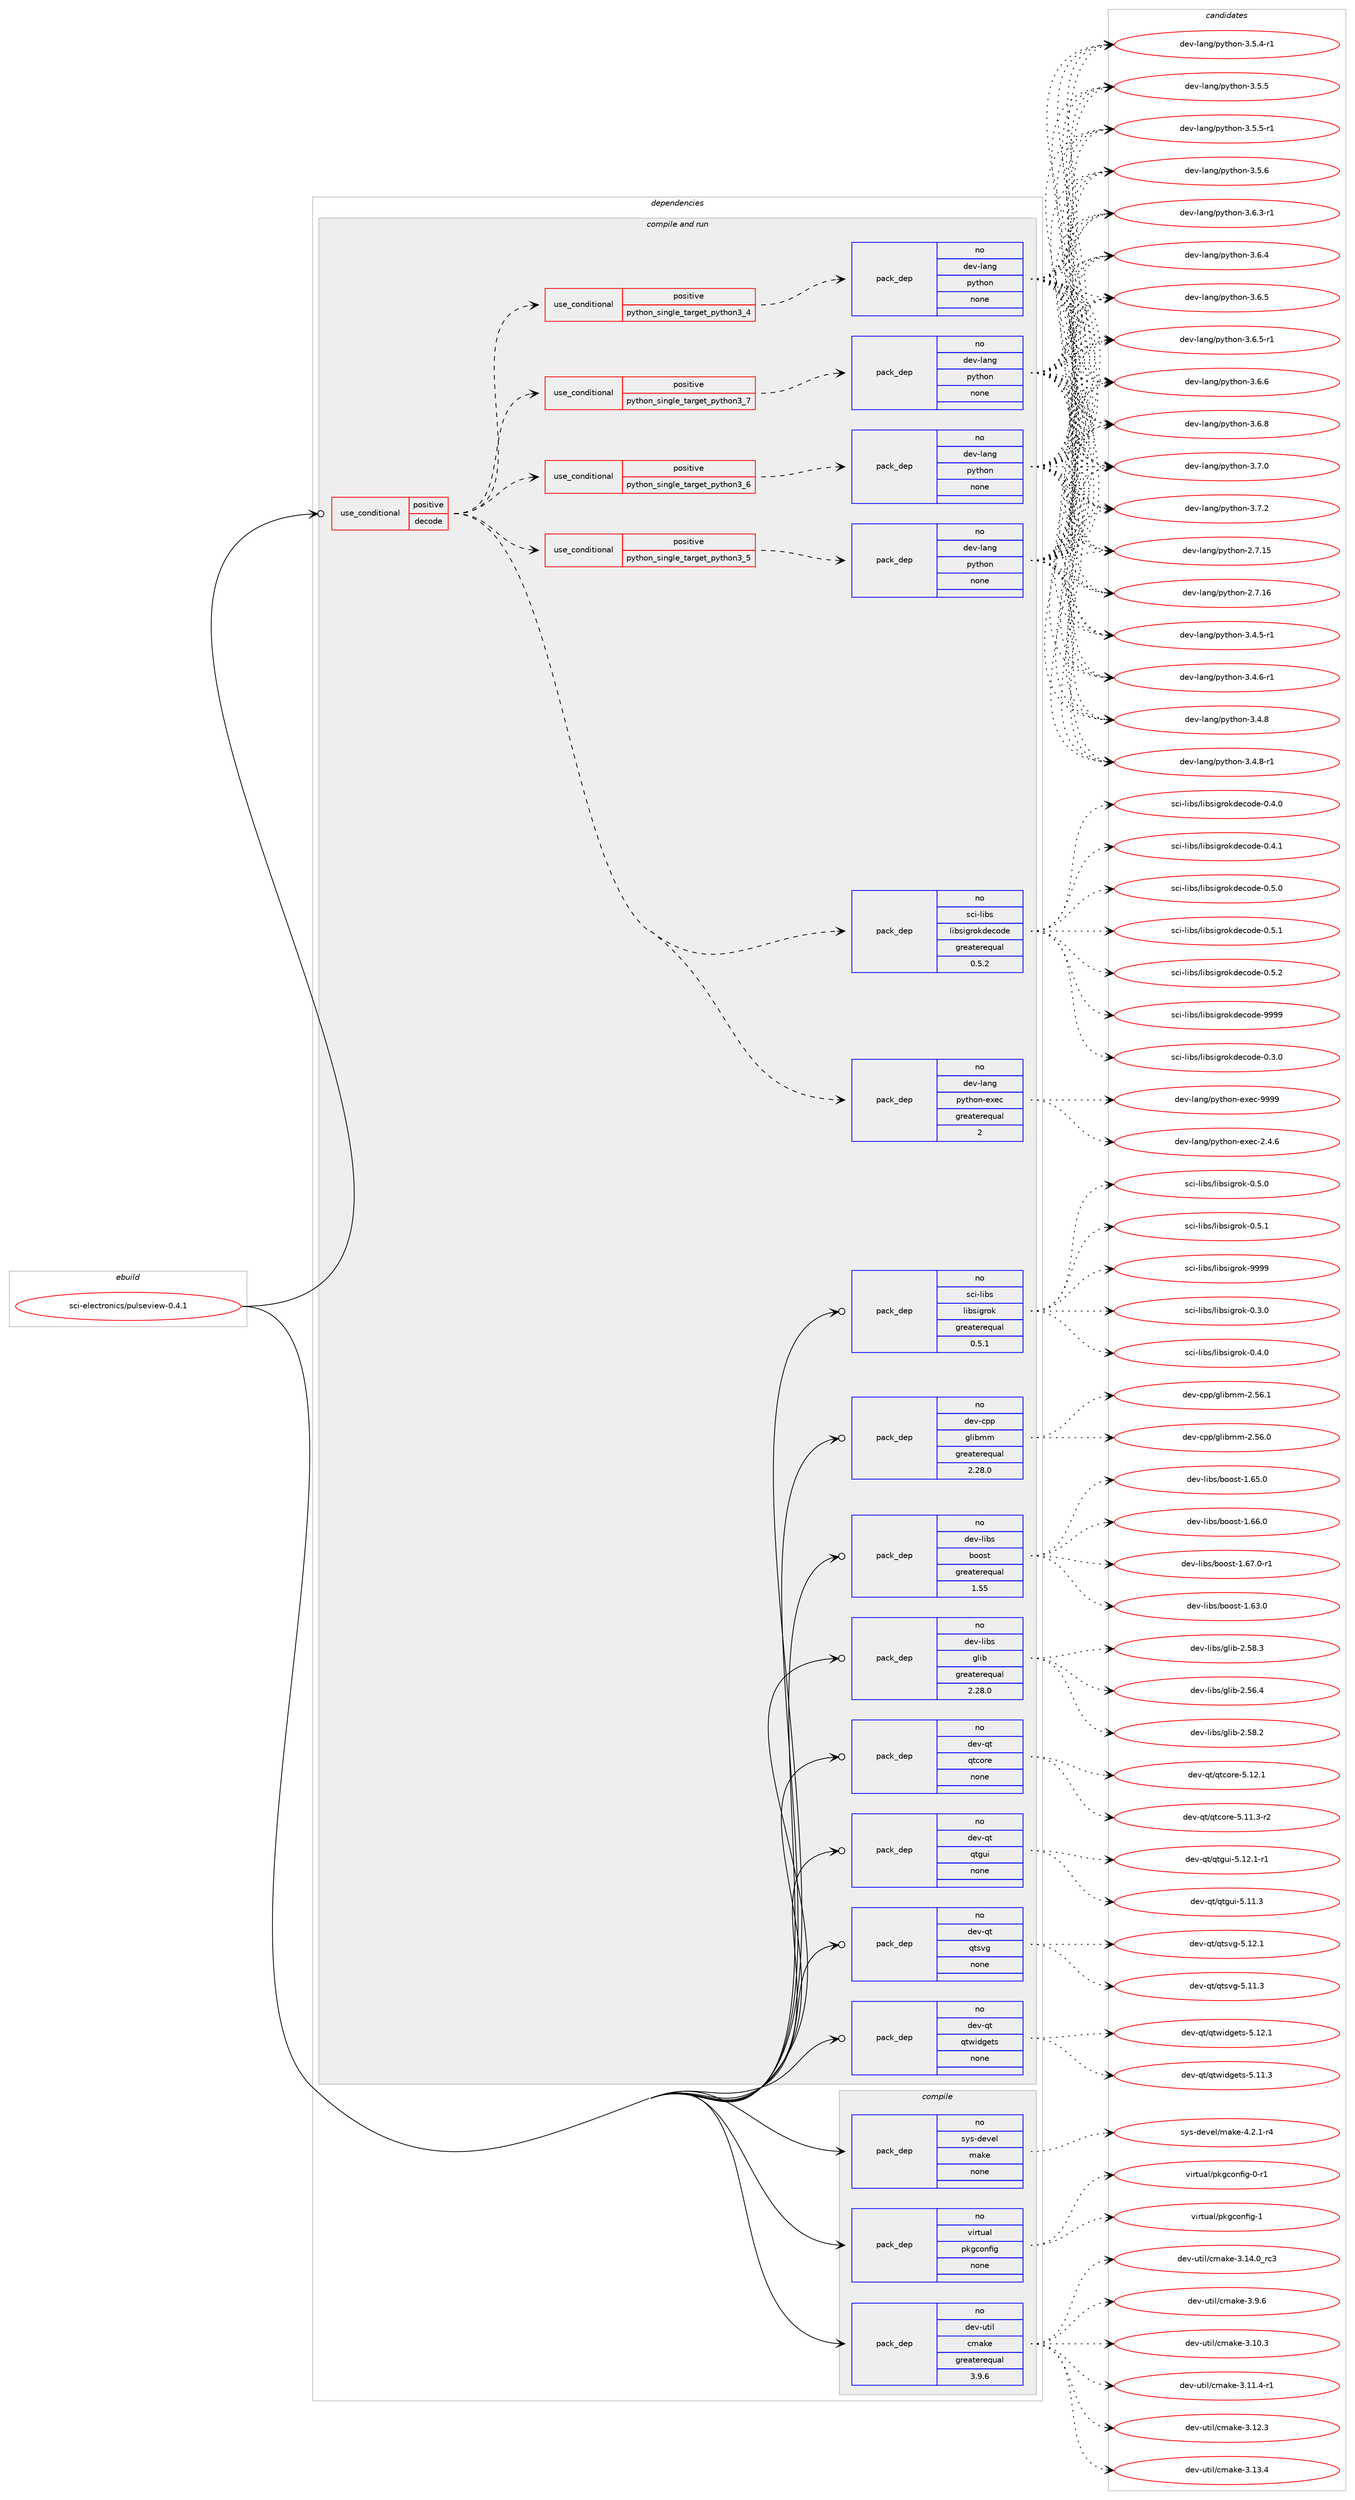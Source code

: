 digraph prolog {

# *************
# Graph options
# *************

newrank=true;
concentrate=true;
compound=true;
graph [rankdir=LR,fontname=Helvetica,fontsize=10,ranksep=1.5];#, ranksep=2.5, nodesep=0.2];
edge  [arrowhead=vee];
node  [fontname=Helvetica,fontsize=10];

# **********
# The ebuild
# **********

subgraph cluster_leftcol {
color=gray;
rank=same;
label=<<i>ebuild</i>>;
id [label="sci-electronics/pulseview-0.4.1", color=red, width=4, href="../sci-electronics/pulseview-0.4.1.svg"];
}

# ****************
# The dependencies
# ****************

subgraph cluster_midcol {
color=gray;
label=<<i>dependencies</i>>;
subgraph cluster_compile {
fillcolor="#eeeeee";
style=filled;
label=<<i>compile</i>>;
subgraph pack1209693 {
dependency1690053 [label=<<TABLE BORDER="0" CELLBORDER="1" CELLSPACING="0" CELLPADDING="4" WIDTH="220"><TR><TD ROWSPAN="6" CELLPADDING="30">pack_dep</TD></TR><TR><TD WIDTH="110">no</TD></TR><TR><TD>dev-util</TD></TR><TR><TD>cmake</TD></TR><TR><TD>greaterequal</TD></TR><TR><TD>3.9.6</TD></TR></TABLE>>, shape=none, color=blue];
}
id:e -> dependency1690053:w [weight=20,style="solid",arrowhead="vee"];
subgraph pack1209694 {
dependency1690054 [label=<<TABLE BORDER="0" CELLBORDER="1" CELLSPACING="0" CELLPADDING="4" WIDTH="220"><TR><TD ROWSPAN="6" CELLPADDING="30">pack_dep</TD></TR><TR><TD WIDTH="110">no</TD></TR><TR><TD>sys-devel</TD></TR><TR><TD>make</TD></TR><TR><TD>none</TD></TR><TR><TD></TD></TR></TABLE>>, shape=none, color=blue];
}
id:e -> dependency1690054:w [weight=20,style="solid",arrowhead="vee"];
subgraph pack1209695 {
dependency1690055 [label=<<TABLE BORDER="0" CELLBORDER="1" CELLSPACING="0" CELLPADDING="4" WIDTH="220"><TR><TD ROWSPAN="6" CELLPADDING="30">pack_dep</TD></TR><TR><TD WIDTH="110">no</TD></TR><TR><TD>virtual</TD></TR><TR><TD>pkgconfig</TD></TR><TR><TD>none</TD></TR><TR><TD></TD></TR></TABLE>>, shape=none, color=blue];
}
id:e -> dependency1690055:w [weight=20,style="solid",arrowhead="vee"];
}
subgraph cluster_compileandrun {
fillcolor="#eeeeee";
style=filled;
label=<<i>compile and run</i>>;
subgraph cond452677 {
dependency1690056 [label=<<TABLE BORDER="0" CELLBORDER="1" CELLSPACING="0" CELLPADDING="4"><TR><TD ROWSPAN="3" CELLPADDING="10">use_conditional</TD></TR><TR><TD>positive</TD></TR><TR><TD>decode</TD></TR></TABLE>>, shape=none, color=red];
subgraph pack1209696 {
dependency1690057 [label=<<TABLE BORDER="0" CELLBORDER="1" CELLSPACING="0" CELLPADDING="4" WIDTH="220"><TR><TD ROWSPAN="6" CELLPADDING="30">pack_dep</TD></TR><TR><TD WIDTH="110">no</TD></TR><TR><TD>sci-libs</TD></TR><TR><TD>libsigrokdecode</TD></TR><TR><TD>greaterequal</TD></TR><TR><TD>0.5.2</TD></TR></TABLE>>, shape=none, color=blue];
}
dependency1690056:e -> dependency1690057:w [weight=20,style="dashed",arrowhead="vee"];
subgraph cond452678 {
dependency1690058 [label=<<TABLE BORDER="0" CELLBORDER="1" CELLSPACING="0" CELLPADDING="4"><TR><TD ROWSPAN="3" CELLPADDING="10">use_conditional</TD></TR><TR><TD>positive</TD></TR><TR><TD>python_single_target_python3_4</TD></TR></TABLE>>, shape=none, color=red];
subgraph pack1209697 {
dependency1690059 [label=<<TABLE BORDER="0" CELLBORDER="1" CELLSPACING="0" CELLPADDING="4" WIDTH="220"><TR><TD ROWSPAN="6" CELLPADDING="30">pack_dep</TD></TR><TR><TD WIDTH="110">no</TD></TR><TR><TD>dev-lang</TD></TR><TR><TD>python</TD></TR><TR><TD>none</TD></TR><TR><TD></TD></TR></TABLE>>, shape=none, color=blue];
}
dependency1690058:e -> dependency1690059:w [weight=20,style="dashed",arrowhead="vee"];
}
dependency1690056:e -> dependency1690058:w [weight=20,style="dashed",arrowhead="vee"];
subgraph cond452679 {
dependency1690060 [label=<<TABLE BORDER="0" CELLBORDER="1" CELLSPACING="0" CELLPADDING="4"><TR><TD ROWSPAN="3" CELLPADDING="10">use_conditional</TD></TR><TR><TD>positive</TD></TR><TR><TD>python_single_target_python3_5</TD></TR></TABLE>>, shape=none, color=red];
subgraph pack1209698 {
dependency1690061 [label=<<TABLE BORDER="0" CELLBORDER="1" CELLSPACING="0" CELLPADDING="4" WIDTH="220"><TR><TD ROWSPAN="6" CELLPADDING="30">pack_dep</TD></TR><TR><TD WIDTH="110">no</TD></TR><TR><TD>dev-lang</TD></TR><TR><TD>python</TD></TR><TR><TD>none</TD></TR><TR><TD></TD></TR></TABLE>>, shape=none, color=blue];
}
dependency1690060:e -> dependency1690061:w [weight=20,style="dashed",arrowhead="vee"];
}
dependency1690056:e -> dependency1690060:w [weight=20,style="dashed",arrowhead="vee"];
subgraph cond452680 {
dependency1690062 [label=<<TABLE BORDER="0" CELLBORDER="1" CELLSPACING="0" CELLPADDING="4"><TR><TD ROWSPAN="3" CELLPADDING="10">use_conditional</TD></TR><TR><TD>positive</TD></TR><TR><TD>python_single_target_python3_6</TD></TR></TABLE>>, shape=none, color=red];
subgraph pack1209699 {
dependency1690063 [label=<<TABLE BORDER="0" CELLBORDER="1" CELLSPACING="0" CELLPADDING="4" WIDTH="220"><TR><TD ROWSPAN="6" CELLPADDING="30">pack_dep</TD></TR><TR><TD WIDTH="110">no</TD></TR><TR><TD>dev-lang</TD></TR><TR><TD>python</TD></TR><TR><TD>none</TD></TR><TR><TD></TD></TR></TABLE>>, shape=none, color=blue];
}
dependency1690062:e -> dependency1690063:w [weight=20,style="dashed",arrowhead="vee"];
}
dependency1690056:e -> dependency1690062:w [weight=20,style="dashed",arrowhead="vee"];
subgraph cond452681 {
dependency1690064 [label=<<TABLE BORDER="0" CELLBORDER="1" CELLSPACING="0" CELLPADDING="4"><TR><TD ROWSPAN="3" CELLPADDING="10">use_conditional</TD></TR><TR><TD>positive</TD></TR><TR><TD>python_single_target_python3_7</TD></TR></TABLE>>, shape=none, color=red];
subgraph pack1209700 {
dependency1690065 [label=<<TABLE BORDER="0" CELLBORDER="1" CELLSPACING="0" CELLPADDING="4" WIDTH="220"><TR><TD ROWSPAN="6" CELLPADDING="30">pack_dep</TD></TR><TR><TD WIDTH="110">no</TD></TR><TR><TD>dev-lang</TD></TR><TR><TD>python</TD></TR><TR><TD>none</TD></TR><TR><TD></TD></TR></TABLE>>, shape=none, color=blue];
}
dependency1690064:e -> dependency1690065:w [weight=20,style="dashed",arrowhead="vee"];
}
dependency1690056:e -> dependency1690064:w [weight=20,style="dashed",arrowhead="vee"];
subgraph pack1209701 {
dependency1690066 [label=<<TABLE BORDER="0" CELLBORDER="1" CELLSPACING="0" CELLPADDING="4" WIDTH="220"><TR><TD ROWSPAN="6" CELLPADDING="30">pack_dep</TD></TR><TR><TD WIDTH="110">no</TD></TR><TR><TD>dev-lang</TD></TR><TR><TD>python-exec</TD></TR><TR><TD>greaterequal</TD></TR><TR><TD>2</TD></TR></TABLE>>, shape=none, color=blue];
}
dependency1690056:e -> dependency1690066:w [weight=20,style="dashed",arrowhead="vee"];
}
id:e -> dependency1690056:w [weight=20,style="solid",arrowhead="odotvee"];
subgraph pack1209702 {
dependency1690067 [label=<<TABLE BORDER="0" CELLBORDER="1" CELLSPACING="0" CELLPADDING="4" WIDTH="220"><TR><TD ROWSPAN="6" CELLPADDING="30">pack_dep</TD></TR><TR><TD WIDTH="110">no</TD></TR><TR><TD>dev-cpp</TD></TR><TR><TD>glibmm</TD></TR><TR><TD>greaterequal</TD></TR><TR><TD>2.28.0</TD></TR></TABLE>>, shape=none, color=blue];
}
id:e -> dependency1690067:w [weight=20,style="solid",arrowhead="odotvee"];
subgraph pack1209703 {
dependency1690068 [label=<<TABLE BORDER="0" CELLBORDER="1" CELLSPACING="0" CELLPADDING="4" WIDTH="220"><TR><TD ROWSPAN="6" CELLPADDING="30">pack_dep</TD></TR><TR><TD WIDTH="110">no</TD></TR><TR><TD>dev-libs</TD></TR><TR><TD>boost</TD></TR><TR><TD>greaterequal</TD></TR><TR><TD>1.55</TD></TR></TABLE>>, shape=none, color=blue];
}
id:e -> dependency1690068:w [weight=20,style="solid",arrowhead="odotvee"];
subgraph pack1209704 {
dependency1690069 [label=<<TABLE BORDER="0" CELLBORDER="1" CELLSPACING="0" CELLPADDING="4" WIDTH="220"><TR><TD ROWSPAN="6" CELLPADDING="30">pack_dep</TD></TR><TR><TD WIDTH="110">no</TD></TR><TR><TD>dev-libs</TD></TR><TR><TD>glib</TD></TR><TR><TD>greaterequal</TD></TR><TR><TD>2.28.0</TD></TR></TABLE>>, shape=none, color=blue];
}
id:e -> dependency1690069:w [weight=20,style="solid",arrowhead="odotvee"];
subgraph pack1209705 {
dependency1690070 [label=<<TABLE BORDER="0" CELLBORDER="1" CELLSPACING="0" CELLPADDING="4" WIDTH="220"><TR><TD ROWSPAN="6" CELLPADDING="30">pack_dep</TD></TR><TR><TD WIDTH="110">no</TD></TR><TR><TD>dev-qt</TD></TR><TR><TD>qtcore</TD></TR><TR><TD>none</TD></TR><TR><TD></TD></TR></TABLE>>, shape=none, color=blue];
}
id:e -> dependency1690070:w [weight=20,style="solid",arrowhead="odotvee"];
subgraph pack1209706 {
dependency1690071 [label=<<TABLE BORDER="0" CELLBORDER="1" CELLSPACING="0" CELLPADDING="4" WIDTH="220"><TR><TD ROWSPAN="6" CELLPADDING="30">pack_dep</TD></TR><TR><TD WIDTH="110">no</TD></TR><TR><TD>dev-qt</TD></TR><TR><TD>qtgui</TD></TR><TR><TD>none</TD></TR><TR><TD></TD></TR></TABLE>>, shape=none, color=blue];
}
id:e -> dependency1690071:w [weight=20,style="solid",arrowhead="odotvee"];
subgraph pack1209707 {
dependency1690072 [label=<<TABLE BORDER="0" CELLBORDER="1" CELLSPACING="0" CELLPADDING="4" WIDTH="220"><TR><TD ROWSPAN="6" CELLPADDING="30">pack_dep</TD></TR><TR><TD WIDTH="110">no</TD></TR><TR><TD>dev-qt</TD></TR><TR><TD>qtsvg</TD></TR><TR><TD>none</TD></TR><TR><TD></TD></TR></TABLE>>, shape=none, color=blue];
}
id:e -> dependency1690072:w [weight=20,style="solid",arrowhead="odotvee"];
subgraph pack1209708 {
dependency1690073 [label=<<TABLE BORDER="0" CELLBORDER="1" CELLSPACING="0" CELLPADDING="4" WIDTH="220"><TR><TD ROWSPAN="6" CELLPADDING="30">pack_dep</TD></TR><TR><TD WIDTH="110">no</TD></TR><TR><TD>dev-qt</TD></TR><TR><TD>qtwidgets</TD></TR><TR><TD>none</TD></TR><TR><TD></TD></TR></TABLE>>, shape=none, color=blue];
}
id:e -> dependency1690073:w [weight=20,style="solid",arrowhead="odotvee"];
subgraph pack1209709 {
dependency1690074 [label=<<TABLE BORDER="0" CELLBORDER="1" CELLSPACING="0" CELLPADDING="4" WIDTH="220"><TR><TD ROWSPAN="6" CELLPADDING="30">pack_dep</TD></TR><TR><TD WIDTH="110">no</TD></TR><TR><TD>sci-libs</TD></TR><TR><TD>libsigrok</TD></TR><TR><TD>greaterequal</TD></TR><TR><TD>0.5.1</TD></TR></TABLE>>, shape=none, color=blue];
}
id:e -> dependency1690074:w [weight=20,style="solid",arrowhead="odotvee"];
}
subgraph cluster_run {
fillcolor="#eeeeee";
style=filled;
label=<<i>run</i>>;
}
}

# **************
# The candidates
# **************

subgraph cluster_choices {
rank=same;
color=gray;
label=<<i>candidates</i>>;

subgraph choice1209693 {
color=black;
nodesep=1;
choice1001011184511711610510847991099710710145514649484651 [label="dev-util/cmake-3.10.3", color=red, width=4,href="../dev-util/cmake-3.10.3.svg"];
choice10010111845117116105108479910997107101455146494946524511449 [label="dev-util/cmake-3.11.4-r1", color=red, width=4,href="../dev-util/cmake-3.11.4-r1.svg"];
choice1001011184511711610510847991099710710145514649504651 [label="dev-util/cmake-3.12.3", color=red, width=4,href="../dev-util/cmake-3.12.3.svg"];
choice1001011184511711610510847991099710710145514649514652 [label="dev-util/cmake-3.13.4", color=red, width=4,href="../dev-util/cmake-3.13.4.svg"];
choice1001011184511711610510847991099710710145514649524648951149951 [label="dev-util/cmake-3.14.0_rc3", color=red, width=4,href="../dev-util/cmake-3.14.0_rc3.svg"];
choice10010111845117116105108479910997107101455146574654 [label="dev-util/cmake-3.9.6", color=red, width=4,href="../dev-util/cmake-3.9.6.svg"];
dependency1690053:e -> choice1001011184511711610510847991099710710145514649484651:w [style=dotted,weight="100"];
dependency1690053:e -> choice10010111845117116105108479910997107101455146494946524511449:w [style=dotted,weight="100"];
dependency1690053:e -> choice1001011184511711610510847991099710710145514649504651:w [style=dotted,weight="100"];
dependency1690053:e -> choice1001011184511711610510847991099710710145514649514652:w [style=dotted,weight="100"];
dependency1690053:e -> choice1001011184511711610510847991099710710145514649524648951149951:w [style=dotted,weight="100"];
dependency1690053:e -> choice10010111845117116105108479910997107101455146574654:w [style=dotted,weight="100"];
}
subgraph choice1209694 {
color=black;
nodesep=1;
choice1151211154510010111810110847109971071014552465046494511452 [label="sys-devel/make-4.2.1-r4", color=red, width=4,href="../sys-devel/make-4.2.1-r4.svg"];
dependency1690054:e -> choice1151211154510010111810110847109971071014552465046494511452:w [style=dotted,weight="100"];
}
subgraph choice1209695 {
color=black;
nodesep=1;
choice11810511411611797108471121071039911111010210510345484511449 [label="virtual/pkgconfig-0-r1", color=red, width=4,href="../virtual/pkgconfig-0-r1.svg"];
choice1181051141161179710847112107103991111101021051034549 [label="virtual/pkgconfig-1", color=red, width=4,href="../virtual/pkgconfig-1.svg"];
dependency1690055:e -> choice11810511411611797108471121071039911111010210510345484511449:w [style=dotted,weight="100"];
dependency1690055:e -> choice1181051141161179710847112107103991111101021051034549:w [style=dotted,weight="100"];
}
subgraph choice1209696 {
color=black;
nodesep=1;
choice115991054510810598115471081059811510510311411110710010199111100101454846514648 [label="sci-libs/libsigrokdecode-0.3.0", color=red, width=4,href="../sci-libs/libsigrokdecode-0.3.0.svg"];
choice115991054510810598115471081059811510510311411110710010199111100101454846524648 [label="sci-libs/libsigrokdecode-0.4.0", color=red, width=4,href="../sci-libs/libsigrokdecode-0.4.0.svg"];
choice115991054510810598115471081059811510510311411110710010199111100101454846524649 [label="sci-libs/libsigrokdecode-0.4.1", color=red, width=4,href="../sci-libs/libsigrokdecode-0.4.1.svg"];
choice115991054510810598115471081059811510510311411110710010199111100101454846534648 [label="sci-libs/libsigrokdecode-0.5.0", color=red, width=4,href="../sci-libs/libsigrokdecode-0.5.0.svg"];
choice115991054510810598115471081059811510510311411110710010199111100101454846534649 [label="sci-libs/libsigrokdecode-0.5.1", color=red, width=4,href="../sci-libs/libsigrokdecode-0.5.1.svg"];
choice115991054510810598115471081059811510510311411110710010199111100101454846534650 [label="sci-libs/libsigrokdecode-0.5.2", color=red, width=4,href="../sci-libs/libsigrokdecode-0.5.2.svg"];
choice1159910545108105981154710810598115105103114111107100101991111001014557575757 [label="sci-libs/libsigrokdecode-9999", color=red, width=4,href="../sci-libs/libsigrokdecode-9999.svg"];
dependency1690057:e -> choice115991054510810598115471081059811510510311411110710010199111100101454846514648:w [style=dotted,weight="100"];
dependency1690057:e -> choice115991054510810598115471081059811510510311411110710010199111100101454846524648:w [style=dotted,weight="100"];
dependency1690057:e -> choice115991054510810598115471081059811510510311411110710010199111100101454846524649:w [style=dotted,weight="100"];
dependency1690057:e -> choice115991054510810598115471081059811510510311411110710010199111100101454846534648:w [style=dotted,weight="100"];
dependency1690057:e -> choice115991054510810598115471081059811510510311411110710010199111100101454846534649:w [style=dotted,weight="100"];
dependency1690057:e -> choice115991054510810598115471081059811510510311411110710010199111100101454846534650:w [style=dotted,weight="100"];
dependency1690057:e -> choice1159910545108105981154710810598115105103114111107100101991111001014557575757:w [style=dotted,weight="100"];
}
subgraph choice1209697 {
color=black;
nodesep=1;
choice10010111845108971101034711212111610411111045504655464953 [label="dev-lang/python-2.7.15", color=red, width=4,href="../dev-lang/python-2.7.15.svg"];
choice10010111845108971101034711212111610411111045504655464954 [label="dev-lang/python-2.7.16", color=red, width=4,href="../dev-lang/python-2.7.16.svg"];
choice1001011184510897110103471121211161041111104551465246534511449 [label="dev-lang/python-3.4.5-r1", color=red, width=4,href="../dev-lang/python-3.4.5-r1.svg"];
choice1001011184510897110103471121211161041111104551465246544511449 [label="dev-lang/python-3.4.6-r1", color=red, width=4,href="../dev-lang/python-3.4.6-r1.svg"];
choice100101118451089711010347112121116104111110455146524656 [label="dev-lang/python-3.4.8", color=red, width=4,href="../dev-lang/python-3.4.8.svg"];
choice1001011184510897110103471121211161041111104551465246564511449 [label="dev-lang/python-3.4.8-r1", color=red, width=4,href="../dev-lang/python-3.4.8-r1.svg"];
choice1001011184510897110103471121211161041111104551465346524511449 [label="dev-lang/python-3.5.4-r1", color=red, width=4,href="../dev-lang/python-3.5.4-r1.svg"];
choice100101118451089711010347112121116104111110455146534653 [label="dev-lang/python-3.5.5", color=red, width=4,href="../dev-lang/python-3.5.5.svg"];
choice1001011184510897110103471121211161041111104551465346534511449 [label="dev-lang/python-3.5.5-r1", color=red, width=4,href="../dev-lang/python-3.5.5-r1.svg"];
choice100101118451089711010347112121116104111110455146534654 [label="dev-lang/python-3.5.6", color=red, width=4,href="../dev-lang/python-3.5.6.svg"];
choice1001011184510897110103471121211161041111104551465446514511449 [label="dev-lang/python-3.6.3-r1", color=red, width=4,href="../dev-lang/python-3.6.3-r1.svg"];
choice100101118451089711010347112121116104111110455146544652 [label="dev-lang/python-3.6.4", color=red, width=4,href="../dev-lang/python-3.6.4.svg"];
choice100101118451089711010347112121116104111110455146544653 [label="dev-lang/python-3.6.5", color=red, width=4,href="../dev-lang/python-3.6.5.svg"];
choice1001011184510897110103471121211161041111104551465446534511449 [label="dev-lang/python-3.6.5-r1", color=red, width=4,href="../dev-lang/python-3.6.5-r1.svg"];
choice100101118451089711010347112121116104111110455146544654 [label="dev-lang/python-3.6.6", color=red, width=4,href="../dev-lang/python-3.6.6.svg"];
choice100101118451089711010347112121116104111110455146544656 [label="dev-lang/python-3.6.8", color=red, width=4,href="../dev-lang/python-3.6.8.svg"];
choice100101118451089711010347112121116104111110455146554648 [label="dev-lang/python-3.7.0", color=red, width=4,href="../dev-lang/python-3.7.0.svg"];
choice100101118451089711010347112121116104111110455146554650 [label="dev-lang/python-3.7.2", color=red, width=4,href="../dev-lang/python-3.7.2.svg"];
dependency1690059:e -> choice10010111845108971101034711212111610411111045504655464953:w [style=dotted,weight="100"];
dependency1690059:e -> choice10010111845108971101034711212111610411111045504655464954:w [style=dotted,weight="100"];
dependency1690059:e -> choice1001011184510897110103471121211161041111104551465246534511449:w [style=dotted,weight="100"];
dependency1690059:e -> choice1001011184510897110103471121211161041111104551465246544511449:w [style=dotted,weight="100"];
dependency1690059:e -> choice100101118451089711010347112121116104111110455146524656:w [style=dotted,weight="100"];
dependency1690059:e -> choice1001011184510897110103471121211161041111104551465246564511449:w [style=dotted,weight="100"];
dependency1690059:e -> choice1001011184510897110103471121211161041111104551465346524511449:w [style=dotted,weight="100"];
dependency1690059:e -> choice100101118451089711010347112121116104111110455146534653:w [style=dotted,weight="100"];
dependency1690059:e -> choice1001011184510897110103471121211161041111104551465346534511449:w [style=dotted,weight="100"];
dependency1690059:e -> choice100101118451089711010347112121116104111110455146534654:w [style=dotted,weight="100"];
dependency1690059:e -> choice1001011184510897110103471121211161041111104551465446514511449:w [style=dotted,weight="100"];
dependency1690059:e -> choice100101118451089711010347112121116104111110455146544652:w [style=dotted,weight="100"];
dependency1690059:e -> choice100101118451089711010347112121116104111110455146544653:w [style=dotted,weight="100"];
dependency1690059:e -> choice1001011184510897110103471121211161041111104551465446534511449:w [style=dotted,weight="100"];
dependency1690059:e -> choice100101118451089711010347112121116104111110455146544654:w [style=dotted,weight="100"];
dependency1690059:e -> choice100101118451089711010347112121116104111110455146544656:w [style=dotted,weight="100"];
dependency1690059:e -> choice100101118451089711010347112121116104111110455146554648:w [style=dotted,weight="100"];
dependency1690059:e -> choice100101118451089711010347112121116104111110455146554650:w [style=dotted,weight="100"];
}
subgraph choice1209698 {
color=black;
nodesep=1;
choice10010111845108971101034711212111610411111045504655464953 [label="dev-lang/python-2.7.15", color=red, width=4,href="../dev-lang/python-2.7.15.svg"];
choice10010111845108971101034711212111610411111045504655464954 [label="dev-lang/python-2.7.16", color=red, width=4,href="../dev-lang/python-2.7.16.svg"];
choice1001011184510897110103471121211161041111104551465246534511449 [label="dev-lang/python-3.4.5-r1", color=red, width=4,href="../dev-lang/python-3.4.5-r1.svg"];
choice1001011184510897110103471121211161041111104551465246544511449 [label="dev-lang/python-3.4.6-r1", color=red, width=4,href="../dev-lang/python-3.4.6-r1.svg"];
choice100101118451089711010347112121116104111110455146524656 [label="dev-lang/python-3.4.8", color=red, width=4,href="../dev-lang/python-3.4.8.svg"];
choice1001011184510897110103471121211161041111104551465246564511449 [label="dev-lang/python-3.4.8-r1", color=red, width=4,href="../dev-lang/python-3.4.8-r1.svg"];
choice1001011184510897110103471121211161041111104551465346524511449 [label="dev-lang/python-3.5.4-r1", color=red, width=4,href="../dev-lang/python-3.5.4-r1.svg"];
choice100101118451089711010347112121116104111110455146534653 [label="dev-lang/python-3.5.5", color=red, width=4,href="../dev-lang/python-3.5.5.svg"];
choice1001011184510897110103471121211161041111104551465346534511449 [label="dev-lang/python-3.5.5-r1", color=red, width=4,href="../dev-lang/python-3.5.5-r1.svg"];
choice100101118451089711010347112121116104111110455146534654 [label="dev-lang/python-3.5.6", color=red, width=4,href="../dev-lang/python-3.5.6.svg"];
choice1001011184510897110103471121211161041111104551465446514511449 [label="dev-lang/python-3.6.3-r1", color=red, width=4,href="../dev-lang/python-3.6.3-r1.svg"];
choice100101118451089711010347112121116104111110455146544652 [label="dev-lang/python-3.6.4", color=red, width=4,href="../dev-lang/python-3.6.4.svg"];
choice100101118451089711010347112121116104111110455146544653 [label="dev-lang/python-3.6.5", color=red, width=4,href="../dev-lang/python-3.6.5.svg"];
choice1001011184510897110103471121211161041111104551465446534511449 [label="dev-lang/python-3.6.5-r1", color=red, width=4,href="../dev-lang/python-3.6.5-r1.svg"];
choice100101118451089711010347112121116104111110455146544654 [label="dev-lang/python-3.6.6", color=red, width=4,href="../dev-lang/python-3.6.6.svg"];
choice100101118451089711010347112121116104111110455146544656 [label="dev-lang/python-3.6.8", color=red, width=4,href="../dev-lang/python-3.6.8.svg"];
choice100101118451089711010347112121116104111110455146554648 [label="dev-lang/python-3.7.0", color=red, width=4,href="../dev-lang/python-3.7.0.svg"];
choice100101118451089711010347112121116104111110455146554650 [label="dev-lang/python-3.7.2", color=red, width=4,href="../dev-lang/python-3.7.2.svg"];
dependency1690061:e -> choice10010111845108971101034711212111610411111045504655464953:w [style=dotted,weight="100"];
dependency1690061:e -> choice10010111845108971101034711212111610411111045504655464954:w [style=dotted,weight="100"];
dependency1690061:e -> choice1001011184510897110103471121211161041111104551465246534511449:w [style=dotted,weight="100"];
dependency1690061:e -> choice1001011184510897110103471121211161041111104551465246544511449:w [style=dotted,weight="100"];
dependency1690061:e -> choice100101118451089711010347112121116104111110455146524656:w [style=dotted,weight="100"];
dependency1690061:e -> choice1001011184510897110103471121211161041111104551465246564511449:w [style=dotted,weight="100"];
dependency1690061:e -> choice1001011184510897110103471121211161041111104551465346524511449:w [style=dotted,weight="100"];
dependency1690061:e -> choice100101118451089711010347112121116104111110455146534653:w [style=dotted,weight="100"];
dependency1690061:e -> choice1001011184510897110103471121211161041111104551465346534511449:w [style=dotted,weight="100"];
dependency1690061:e -> choice100101118451089711010347112121116104111110455146534654:w [style=dotted,weight="100"];
dependency1690061:e -> choice1001011184510897110103471121211161041111104551465446514511449:w [style=dotted,weight="100"];
dependency1690061:e -> choice100101118451089711010347112121116104111110455146544652:w [style=dotted,weight="100"];
dependency1690061:e -> choice100101118451089711010347112121116104111110455146544653:w [style=dotted,weight="100"];
dependency1690061:e -> choice1001011184510897110103471121211161041111104551465446534511449:w [style=dotted,weight="100"];
dependency1690061:e -> choice100101118451089711010347112121116104111110455146544654:w [style=dotted,weight="100"];
dependency1690061:e -> choice100101118451089711010347112121116104111110455146544656:w [style=dotted,weight="100"];
dependency1690061:e -> choice100101118451089711010347112121116104111110455146554648:w [style=dotted,weight="100"];
dependency1690061:e -> choice100101118451089711010347112121116104111110455146554650:w [style=dotted,weight="100"];
}
subgraph choice1209699 {
color=black;
nodesep=1;
choice10010111845108971101034711212111610411111045504655464953 [label="dev-lang/python-2.7.15", color=red, width=4,href="../dev-lang/python-2.7.15.svg"];
choice10010111845108971101034711212111610411111045504655464954 [label="dev-lang/python-2.7.16", color=red, width=4,href="../dev-lang/python-2.7.16.svg"];
choice1001011184510897110103471121211161041111104551465246534511449 [label="dev-lang/python-3.4.5-r1", color=red, width=4,href="../dev-lang/python-3.4.5-r1.svg"];
choice1001011184510897110103471121211161041111104551465246544511449 [label="dev-lang/python-3.4.6-r1", color=red, width=4,href="../dev-lang/python-3.4.6-r1.svg"];
choice100101118451089711010347112121116104111110455146524656 [label="dev-lang/python-3.4.8", color=red, width=4,href="../dev-lang/python-3.4.8.svg"];
choice1001011184510897110103471121211161041111104551465246564511449 [label="dev-lang/python-3.4.8-r1", color=red, width=4,href="../dev-lang/python-3.4.8-r1.svg"];
choice1001011184510897110103471121211161041111104551465346524511449 [label="dev-lang/python-3.5.4-r1", color=red, width=4,href="../dev-lang/python-3.5.4-r1.svg"];
choice100101118451089711010347112121116104111110455146534653 [label="dev-lang/python-3.5.5", color=red, width=4,href="../dev-lang/python-3.5.5.svg"];
choice1001011184510897110103471121211161041111104551465346534511449 [label="dev-lang/python-3.5.5-r1", color=red, width=4,href="../dev-lang/python-3.5.5-r1.svg"];
choice100101118451089711010347112121116104111110455146534654 [label="dev-lang/python-3.5.6", color=red, width=4,href="../dev-lang/python-3.5.6.svg"];
choice1001011184510897110103471121211161041111104551465446514511449 [label="dev-lang/python-3.6.3-r1", color=red, width=4,href="../dev-lang/python-3.6.3-r1.svg"];
choice100101118451089711010347112121116104111110455146544652 [label="dev-lang/python-3.6.4", color=red, width=4,href="../dev-lang/python-3.6.4.svg"];
choice100101118451089711010347112121116104111110455146544653 [label="dev-lang/python-3.6.5", color=red, width=4,href="../dev-lang/python-3.6.5.svg"];
choice1001011184510897110103471121211161041111104551465446534511449 [label="dev-lang/python-3.6.5-r1", color=red, width=4,href="../dev-lang/python-3.6.5-r1.svg"];
choice100101118451089711010347112121116104111110455146544654 [label="dev-lang/python-3.6.6", color=red, width=4,href="../dev-lang/python-3.6.6.svg"];
choice100101118451089711010347112121116104111110455146544656 [label="dev-lang/python-3.6.8", color=red, width=4,href="../dev-lang/python-3.6.8.svg"];
choice100101118451089711010347112121116104111110455146554648 [label="dev-lang/python-3.7.0", color=red, width=4,href="../dev-lang/python-3.7.0.svg"];
choice100101118451089711010347112121116104111110455146554650 [label="dev-lang/python-3.7.2", color=red, width=4,href="../dev-lang/python-3.7.2.svg"];
dependency1690063:e -> choice10010111845108971101034711212111610411111045504655464953:w [style=dotted,weight="100"];
dependency1690063:e -> choice10010111845108971101034711212111610411111045504655464954:w [style=dotted,weight="100"];
dependency1690063:e -> choice1001011184510897110103471121211161041111104551465246534511449:w [style=dotted,weight="100"];
dependency1690063:e -> choice1001011184510897110103471121211161041111104551465246544511449:w [style=dotted,weight="100"];
dependency1690063:e -> choice100101118451089711010347112121116104111110455146524656:w [style=dotted,weight="100"];
dependency1690063:e -> choice1001011184510897110103471121211161041111104551465246564511449:w [style=dotted,weight="100"];
dependency1690063:e -> choice1001011184510897110103471121211161041111104551465346524511449:w [style=dotted,weight="100"];
dependency1690063:e -> choice100101118451089711010347112121116104111110455146534653:w [style=dotted,weight="100"];
dependency1690063:e -> choice1001011184510897110103471121211161041111104551465346534511449:w [style=dotted,weight="100"];
dependency1690063:e -> choice100101118451089711010347112121116104111110455146534654:w [style=dotted,weight="100"];
dependency1690063:e -> choice1001011184510897110103471121211161041111104551465446514511449:w [style=dotted,weight="100"];
dependency1690063:e -> choice100101118451089711010347112121116104111110455146544652:w [style=dotted,weight="100"];
dependency1690063:e -> choice100101118451089711010347112121116104111110455146544653:w [style=dotted,weight="100"];
dependency1690063:e -> choice1001011184510897110103471121211161041111104551465446534511449:w [style=dotted,weight="100"];
dependency1690063:e -> choice100101118451089711010347112121116104111110455146544654:w [style=dotted,weight="100"];
dependency1690063:e -> choice100101118451089711010347112121116104111110455146544656:w [style=dotted,weight="100"];
dependency1690063:e -> choice100101118451089711010347112121116104111110455146554648:w [style=dotted,weight="100"];
dependency1690063:e -> choice100101118451089711010347112121116104111110455146554650:w [style=dotted,weight="100"];
}
subgraph choice1209700 {
color=black;
nodesep=1;
choice10010111845108971101034711212111610411111045504655464953 [label="dev-lang/python-2.7.15", color=red, width=4,href="../dev-lang/python-2.7.15.svg"];
choice10010111845108971101034711212111610411111045504655464954 [label="dev-lang/python-2.7.16", color=red, width=4,href="../dev-lang/python-2.7.16.svg"];
choice1001011184510897110103471121211161041111104551465246534511449 [label="dev-lang/python-3.4.5-r1", color=red, width=4,href="../dev-lang/python-3.4.5-r1.svg"];
choice1001011184510897110103471121211161041111104551465246544511449 [label="dev-lang/python-3.4.6-r1", color=red, width=4,href="../dev-lang/python-3.4.6-r1.svg"];
choice100101118451089711010347112121116104111110455146524656 [label="dev-lang/python-3.4.8", color=red, width=4,href="../dev-lang/python-3.4.8.svg"];
choice1001011184510897110103471121211161041111104551465246564511449 [label="dev-lang/python-3.4.8-r1", color=red, width=4,href="../dev-lang/python-3.4.8-r1.svg"];
choice1001011184510897110103471121211161041111104551465346524511449 [label="dev-lang/python-3.5.4-r1", color=red, width=4,href="../dev-lang/python-3.5.4-r1.svg"];
choice100101118451089711010347112121116104111110455146534653 [label="dev-lang/python-3.5.5", color=red, width=4,href="../dev-lang/python-3.5.5.svg"];
choice1001011184510897110103471121211161041111104551465346534511449 [label="dev-lang/python-3.5.5-r1", color=red, width=4,href="../dev-lang/python-3.5.5-r1.svg"];
choice100101118451089711010347112121116104111110455146534654 [label="dev-lang/python-3.5.6", color=red, width=4,href="../dev-lang/python-3.5.6.svg"];
choice1001011184510897110103471121211161041111104551465446514511449 [label="dev-lang/python-3.6.3-r1", color=red, width=4,href="../dev-lang/python-3.6.3-r1.svg"];
choice100101118451089711010347112121116104111110455146544652 [label="dev-lang/python-3.6.4", color=red, width=4,href="../dev-lang/python-3.6.4.svg"];
choice100101118451089711010347112121116104111110455146544653 [label="dev-lang/python-3.6.5", color=red, width=4,href="../dev-lang/python-3.6.5.svg"];
choice1001011184510897110103471121211161041111104551465446534511449 [label="dev-lang/python-3.6.5-r1", color=red, width=4,href="../dev-lang/python-3.6.5-r1.svg"];
choice100101118451089711010347112121116104111110455146544654 [label="dev-lang/python-3.6.6", color=red, width=4,href="../dev-lang/python-3.6.6.svg"];
choice100101118451089711010347112121116104111110455146544656 [label="dev-lang/python-3.6.8", color=red, width=4,href="../dev-lang/python-3.6.8.svg"];
choice100101118451089711010347112121116104111110455146554648 [label="dev-lang/python-3.7.0", color=red, width=4,href="../dev-lang/python-3.7.0.svg"];
choice100101118451089711010347112121116104111110455146554650 [label="dev-lang/python-3.7.2", color=red, width=4,href="../dev-lang/python-3.7.2.svg"];
dependency1690065:e -> choice10010111845108971101034711212111610411111045504655464953:w [style=dotted,weight="100"];
dependency1690065:e -> choice10010111845108971101034711212111610411111045504655464954:w [style=dotted,weight="100"];
dependency1690065:e -> choice1001011184510897110103471121211161041111104551465246534511449:w [style=dotted,weight="100"];
dependency1690065:e -> choice1001011184510897110103471121211161041111104551465246544511449:w [style=dotted,weight="100"];
dependency1690065:e -> choice100101118451089711010347112121116104111110455146524656:w [style=dotted,weight="100"];
dependency1690065:e -> choice1001011184510897110103471121211161041111104551465246564511449:w [style=dotted,weight="100"];
dependency1690065:e -> choice1001011184510897110103471121211161041111104551465346524511449:w [style=dotted,weight="100"];
dependency1690065:e -> choice100101118451089711010347112121116104111110455146534653:w [style=dotted,weight="100"];
dependency1690065:e -> choice1001011184510897110103471121211161041111104551465346534511449:w [style=dotted,weight="100"];
dependency1690065:e -> choice100101118451089711010347112121116104111110455146534654:w [style=dotted,weight="100"];
dependency1690065:e -> choice1001011184510897110103471121211161041111104551465446514511449:w [style=dotted,weight="100"];
dependency1690065:e -> choice100101118451089711010347112121116104111110455146544652:w [style=dotted,weight="100"];
dependency1690065:e -> choice100101118451089711010347112121116104111110455146544653:w [style=dotted,weight="100"];
dependency1690065:e -> choice1001011184510897110103471121211161041111104551465446534511449:w [style=dotted,weight="100"];
dependency1690065:e -> choice100101118451089711010347112121116104111110455146544654:w [style=dotted,weight="100"];
dependency1690065:e -> choice100101118451089711010347112121116104111110455146544656:w [style=dotted,weight="100"];
dependency1690065:e -> choice100101118451089711010347112121116104111110455146554648:w [style=dotted,weight="100"];
dependency1690065:e -> choice100101118451089711010347112121116104111110455146554650:w [style=dotted,weight="100"];
}
subgraph choice1209701 {
color=black;
nodesep=1;
choice1001011184510897110103471121211161041111104510112010199455046524654 [label="dev-lang/python-exec-2.4.6", color=red, width=4,href="../dev-lang/python-exec-2.4.6.svg"];
choice10010111845108971101034711212111610411111045101120101994557575757 [label="dev-lang/python-exec-9999", color=red, width=4,href="../dev-lang/python-exec-9999.svg"];
dependency1690066:e -> choice1001011184510897110103471121211161041111104510112010199455046524654:w [style=dotted,weight="100"];
dependency1690066:e -> choice10010111845108971101034711212111610411111045101120101994557575757:w [style=dotted,weight="100"];
}
subgraph choice1209702 {
color=black;
nodesep=1;
choice1001011184599112112471031081059810910945504653544648 [label="dev-cpp/glibmm-2.56.0", color=red, width=4,href="../dev-cpp/glibmm-2.56.0.svg"];
choice1001011184599112112471031081059810910945504653544649 [label="dev-cpp/glibmm-2.56.1", color=red, width=4,href="../dev-cpp/glibmm-2.56.1.svg"];
dependency1690067:e -> choice1001011184599112112471031081059810910945504653544648:w [style=dotted,weight="100"];
dependency1690067:e -> choice1001011184599112112471031081059810910945504653544649:w [style=dotted,weight="100"];
}
subgraph choice1209703 {
color=black;
nodesep=1;
choice1001011184510810598115479811111111511645494654514648 [label="dev-libs/boost-1.63.0", color=red, width=4,href="../dev-libs/boost-1.63.0.svg"];
choice1001011184510810598115479811111111511645494654534648 [label="dev-libs/boost-1.65.0", color=red, width=4,href="../dev-libs/boost-1.65.0.svg"];
choice1001011184510810598115479811111111511645494654544648 [label="dev-libs/boost-1.66.0", color=red, width=4,href="../dev-libs/boost-1.66.0.svg"];
choice10010111845108105981154798111111115116454946545546484511449 [label="dev-libs/boost-1.67.0-r1", color=red, width=4,href="../dev-libs/boost-1.67.0-r1.svg"];
dependency1690068:e -> choice1001011184510810598115479811111111511645494654514648:w [style=dotted,weight="100"];
dependency1690068:e -> choice1001011184510810598115479811111111511645494654534648:w [style=dotted,weight="100"];
dependency1690068:e -> choice1001011184510810598115479811111111511645494654544648:w [style=dotted,weight="100"];
dependency1690068:e -> choice10010111845108105981154798111111115116454946545546484511449:w [style=dotted,weight="100"];
}
subgraph choice1209704 {
color=black;
nodesep=1;
choice1001011184510810598115471031081059845504653544652 [label="dev-libs/glib-2.56.4", color=red, width=4,href="../dev-libs/glib-2.56.4.svg"];
choice1001011184510810598115471031081059845504653564650 [label="dev-libs/glib-2.58.2", color=red, width=4,href="../dev-libs/glib-2.58.2.svg"];
choice1001011184510810598115471031081059845504653564651 [label="dev-libs/glib-2.58.3", color=red, width=4,href="../dev-libs/glib-2.58.3.svg"];
dependency1690069:e -> choice1001011184510810598115471031081059845504653544652:w [style=dotted,weight="100"];
dependency1690069:e -> choice1001011184510810598115471031081059845504653564650:w [style=dotted,weight="100"];
dependency1690069:e -> choice1001011184510810598115471031081059845504653564651:w [style=dotted,weight="100"];
}
subgraph choice1209705 {
color=black;
nodesep=1;
choice100101118451131164711311699111114101455346494946514511450 [label="dev-qt/qtcore-5.11.3-r2", color=red, width=4,href="../dev-qt/qtcore-5.11.3-r2.svg"];
choice10010111845113116471131169911111410145534649504649 [label="dev-qt/qtcore-5.12.1", color=red, width=4,href="../dev-qt/qtcore-5.12.1.svg"];
dependency1690070:e -> choice100101118451131164711311699111114101455346494946514511450:w [style=dotted,weight="100"];
dependency1690070:e -> choice10010111845113116471131169911111410145534649504649:w [style=dotted,weight="100"];
}
subgraph choice1209706 {
color=black;
nodesep=1;
choice100101118451131164711311610311710545534649494651 [label="dev-qt/qtgui-5.11.3", color=red, width=4,href="../dev-qt/qtgui-5.11.3.svg"];
choice1001011184511311647113116103117105455346495046494511449 [label="dev-qt/qtgui-5.12.1-r1", color=red, width=4,href="../dev-qt/qtgui-5.12.1-r1.svg"];
dependency1690071:e -> choice100101118451131164711311610311710545534649494651:w [style=dotted,weight="100"];
dependency1690071:e -> choice1001011184511311647113116103117105455346495046494511449:w [style=dotted,weight="100"];
}
subgraph choice1209707 {
color=black;
nodesep=1;
choice100101118451131164711311611511810345534649494651 [label="dev-qt/qtsvg-5.11.3", color=red, width=4,href="../dev-qt/qtsvg-5.11.3.svg"];
choice100101118451131164711311611511810345534649504649 [label="dev-qt/qtsvg-5.12.1", color=red, width=4,href="../dev-qt/qtsvg-5.12.1.svg"];
dependency1690072:e -> choice100101118451131164711311611511810345534649494651:w [style=dotted,weight="100"];
dependency1690072:e -> choice100101118451131164711311611511810345534649504649:w [style=dotted,weight="100"];
}
subgraph choice1209708 {
color=black;
nodesep=1;
choice100101118451131164711311611910510010310111611545534649494651 [label="dev-qt/qtwidgets-5.11.3", color=red, width=4,href="../dev-qt/qtwidgets-5.11.3.svg"];
choice100101118451131164711311611910510010310111611545534649504649 [label="dev-qt/qtwidgets-5.12.1", color=red, width=4,href="../dev-qt/qtwidgets-5.12.1.svg"];
dependency1690073:e -> choice100101118451131164711311611910510010310111611545534649494651:w [style=dotted,weight="100"];
dependency1690073:e -> choice100101118451131164711311611910510010310111611545534649504649:w [style=dotted,weight="100"];
}
subgraph choice1209709 {
color=black;
nodesep=1;
choice1159910545108105981154710810598115105103114111107454846514648 [label="sci-libs/libsigrok-0.3.0", color=red, width=4,href="../sci-libs/libsigrok-0.3.0.svg"];
choice1159910545108105981154710810598115105103114111107454846524648 [label="sci-libs/libsigrok-0.4.0", color=red, width=4,href="../sci-libs/libsigrok-0.4.0.svg"];
choice1159910545108105981154710810598115105103114111107454846534648 [label="sci-libs/libsigrok-0.5.0", color=red, width=4,href="../sci-libs/libsigrok-0.5.0.svg"];
choice1159910545108105981154710810598115105103114111107454846534649 [label="sci-libs/libsigrok-0.5.1", color=red, width=4,href="../sci-libs/libsigrok-0.5.1.svg"];
choice11599105451081059811547108105981151051031141111074557575757 [label="sci-libs/libsigrok-9999", color=red, width=4,href="../sci-libs/libsigrok-9999.svg"];
dependency1690074:e -> choice1159910545108105981154710810598115105103114111107454846514648:w [style=dotted,weight="100"];
dependency1690074:e -> choice1159910545108105981154710810598115105103114111107454846524648:w [style=dotted,weight="100"];
dependency1690074:e -> choice1159910545108105981154710810598115105103114111107454846534648:w [style=dotted,weight="100"];
dependency1690074:e -> choice1159910545108105981154710810598115105103114111107454846534649:w [style=dotted,weight="100"];
dependency1690074:e -> choice11599105451081059811547108105981151051031141111074557575757:w [style=dotted,weight="100"];
}
}

}
